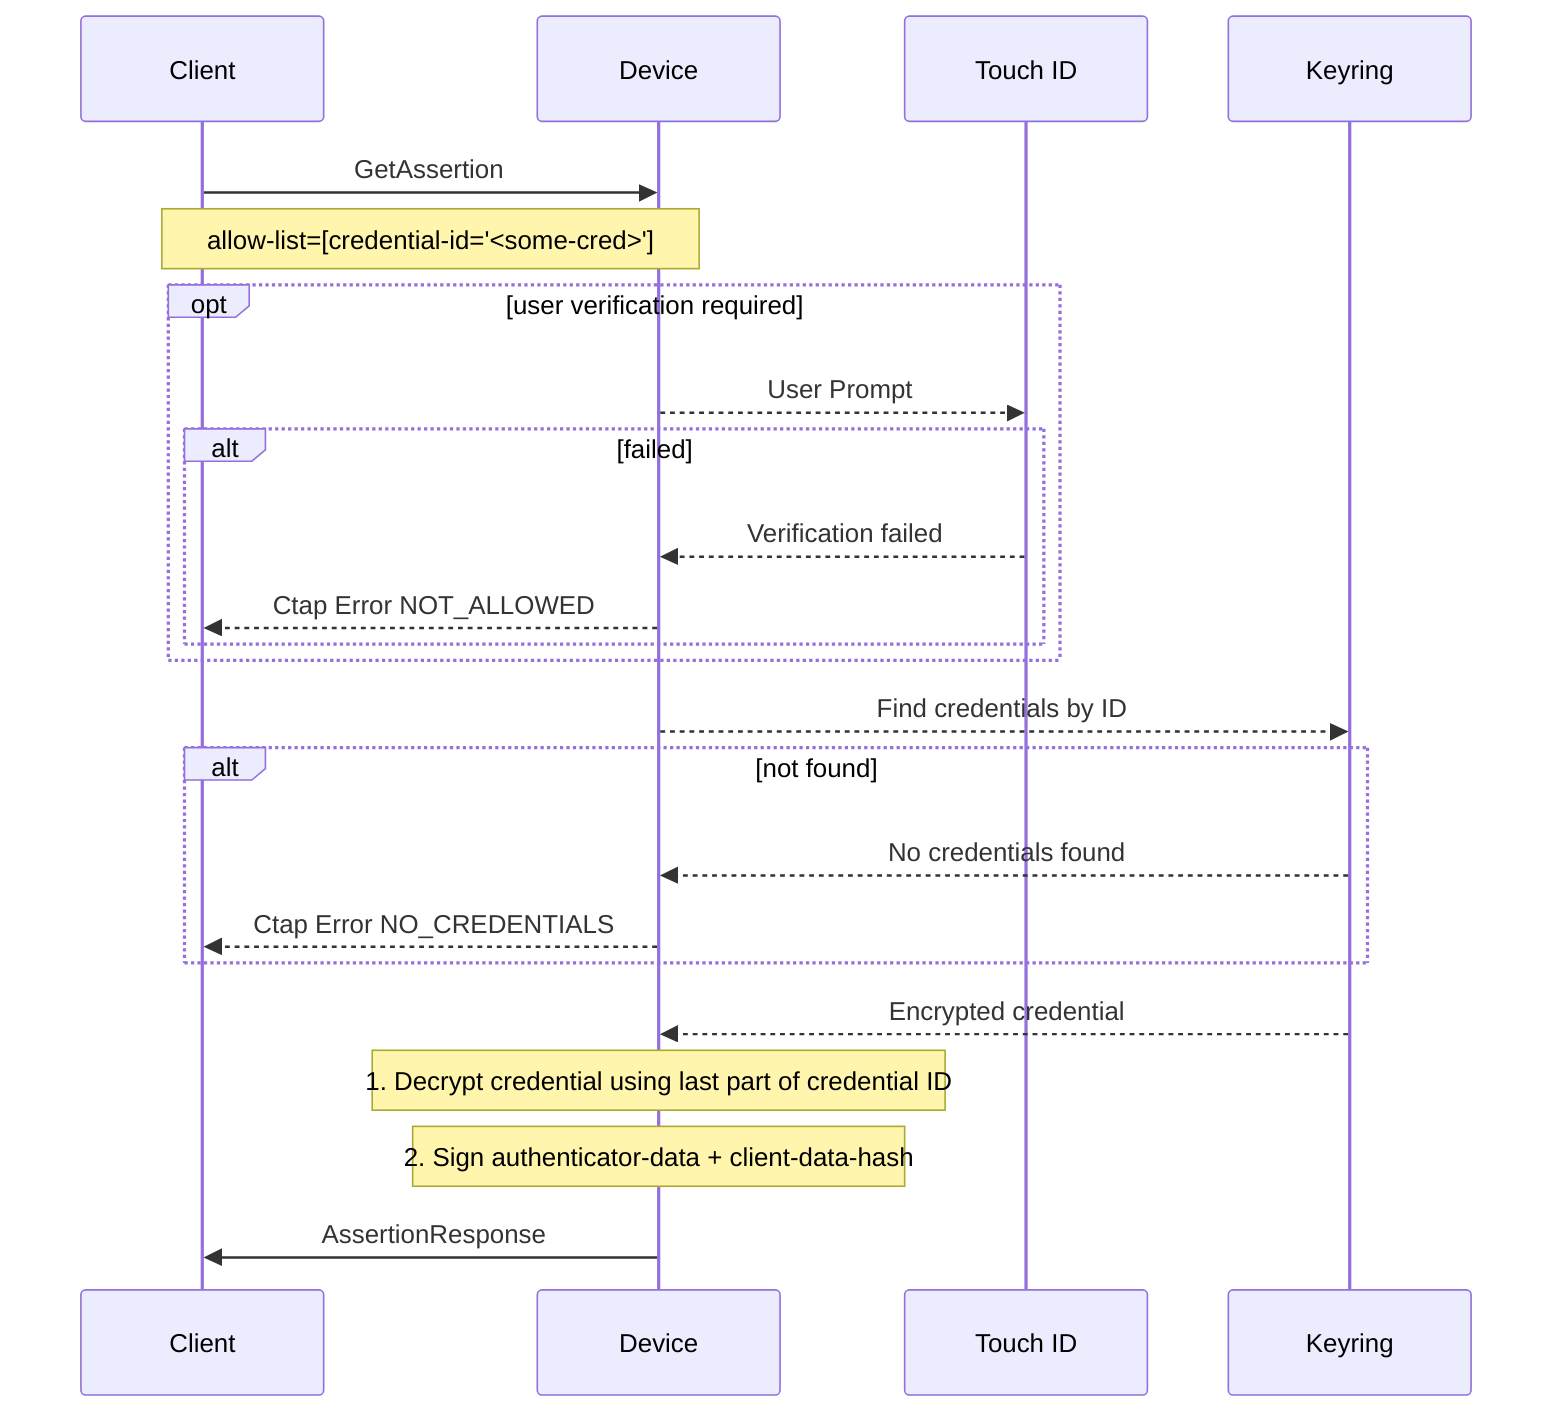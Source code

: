 sequenceDiagram
    Client->>Device: GetAssertion
    Note over Client,Device: allow-list=[credential-id='<some-cred>']

    opt user verification required
        Device-->>Touch ID: User Prompt
        alt failed
            Touch ID-->>Device: Verification failed
            Device-->>Client: Ctap Error NOT_ALLOWED
        end
    end

    Device-->>Keyring: Find credentials by ID
    alt not found
        Keyring-->>Device: No credentials found
        Device-->>Client: Ctap Error NO_CREDENTIALS
    end

    Keyring-->>Device: Encrypted credential
    Note over Device: 1. Decrypt credential using last part of credential ID
    Note over Device: 2. Sign authenticator-data + client-data-hash
    Device->>Client: AssertionResponse